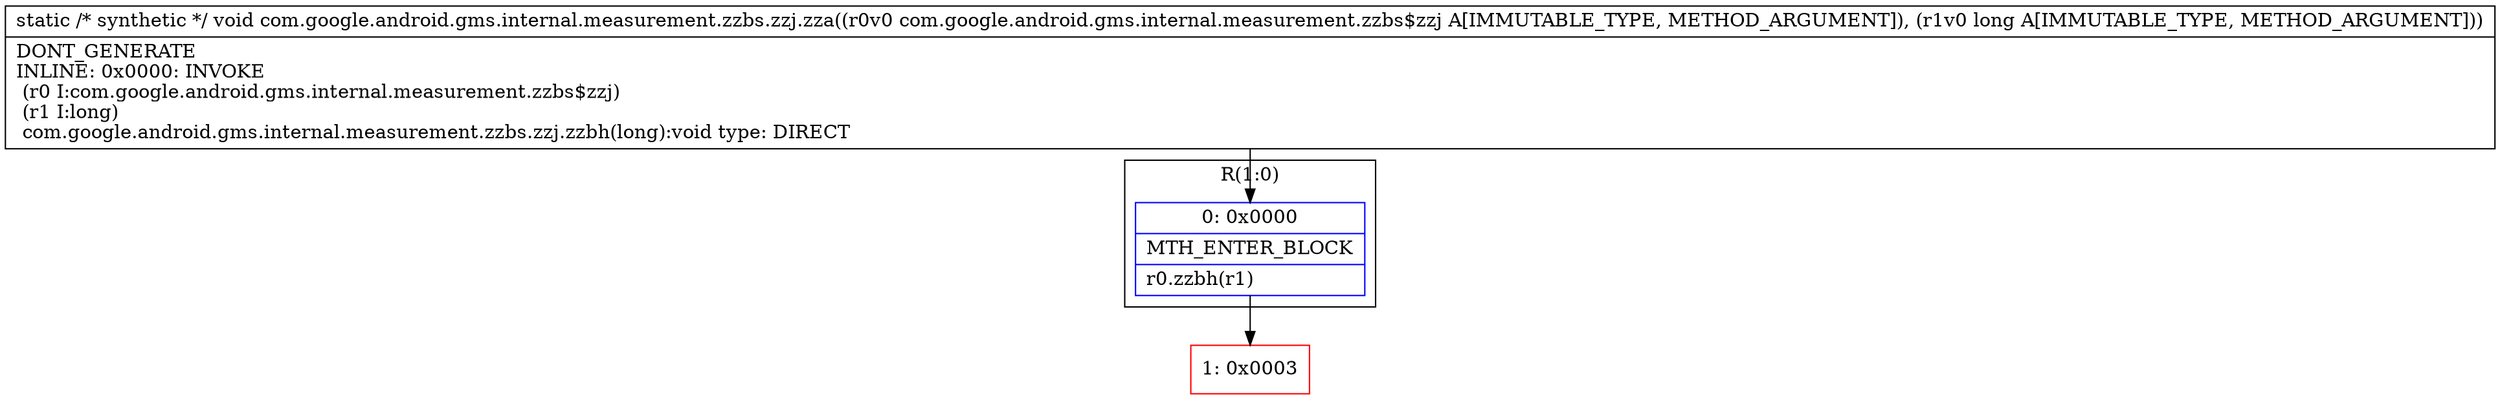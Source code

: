 digraph "CFG forcom.google.android.gms.internal.measurement.zzbs.zzj.zza(Lcom\/google\/android\/gms\/internal\/measurement\/zzbs$zzj;J)V" {
subgraph cluster_Region_1418973464 {
label = "R(1:0)";
node [shape=record,color=blue];
Node_0 [shape=record,label="{0\:\ 0x0000|MTH_ENTER_BLOCK\l|r0.zzbh(r1)\l}"];
}
Node_1 [shape=record,color=red,label="{1\:\ 0x0003}"];
MethodNode[shape=record,label="{static \/* synthetic *\/ void com.google.android.gms.internal.measurement.zzbs.zzj.zza((r0v0 com.google.android.gms.internal.measurement.zzbs$zzj A[IMMUTABLE_TYPE, METHOD_ARGUMENT]), (r1v0 long A[IMMUTABLE_TYPE, METHOD_ARGUMENT]))  | DONT_GENERATE\lINLINE: 0x0000: INVOKE  \l  (r0 I:com.google.android.gms.internal.measurement.zzbs$zzj)\l  (r1 I:long)\l com.google.android.gms.internal.measurement.zzbs.zzj.zzbh(long):void type: DIRECT\l}"];
MethodNode -> Node_0;
Node_0 -> Node_1;
}

